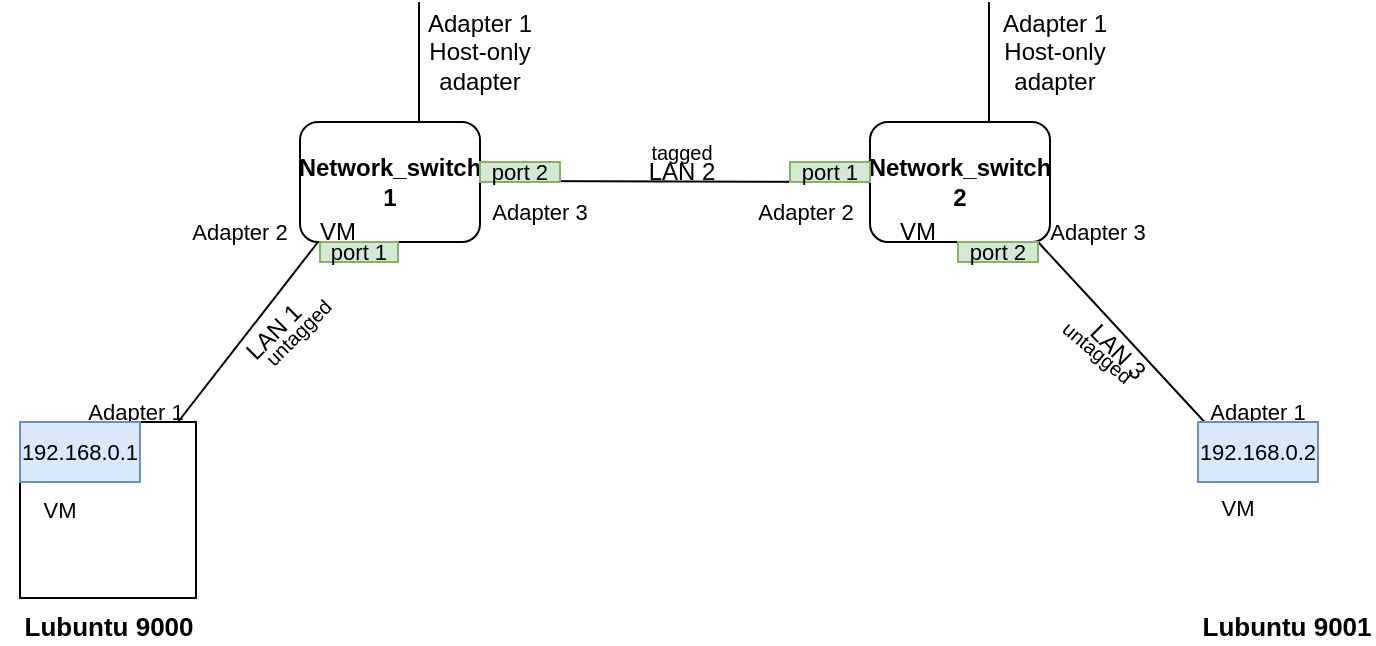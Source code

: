 <mxfile version="16.2.7" type="device"><diagram id="4Nt_yJJLfKvm1eDg9Hw0" name="Page-1"><mxGraphModel dx="780" dy="1104" grid="1" gridSize="10" guides="1" tooltips="1" connect="1" arrows="1" fold="1" page="1" pageScale="1" pageWidth="827" pageHeight="1169" math="0" shadow="0"><root><mxCell id="0"/><mxCell id="1" parent="0"/><mxCell id="U81fKq_Kq8_fleih-5JK-2" value="&lt;b&gt;Network_switch 1&lt;/b&gt;" style="rounded=1;whiteSpace=wrap;html=1;" vertex="1" parent="1"><mxGeometry x="241" y="280" width="90" height="60" as="geometry"/></mxCell><mxCell id="U81fKq_Kq8_fleih-5JK-3" value="" style="endArrow=none;html=1;rounded=0;entryX=0;entryY=0.5;entryDx=0;entryDy=0;" edge="1" parent="1" target="U81fKq_Kq8_fleih-5JK-12"><mxGeometry width="50" height="50" relative="1" as="geometry"><mxPoint x="331" y="309.5" as="sourcePoint"/><mxPoint x="421" y="309.5" as="targetPoint"/></mxGeometry></mxCell><mxCell id="U81fKq_Kq8_fleih-5JK-4" value="" style="endArrow=none;html=1;rounded=0;" edge="1" parent="1"><mxGeometry width="50" height="50" relative="1" as="geometry"><mxPoint x="300.5" y="280" as="sourcePoint"/><mxPoint x="300.5" y="220" as="targetPoint"/></mxGeometry></mxCell><mxCell id="U81fKq_Kq8_fleih-5JK-6" value="Adapter 1&lt;br&gt;Host-only adapter" style="text;html=1;strokeColor=none;fillColor=none;align=center;verticalAlign=middle;whiteSpace=wrap;rounded=0;" vertex="1" parent="1"><mxGeometry x="301" y="230" width="60" height="30" as="geometry"/></mxCell><mxCell id="U81fKq_Kq8_fleih-5JK-7" value="Adapter 2" style="text;html=1;strokeColor=none;fillColor=none;align=center;verticalAlign=middle;whiteSpace=wrap;rounded=0;fontSize=11;" vertex="1" parent="1"><mxGeometry x="181" y="320" width="60" height="30" as="geometry"/></mxCell><mxCell id="U81fKq_Kq8_fleih-5JK-8" value="Adapter 3" style="text;html=1;strokeColor=none;fillColor=none;align=center;verticalAlign=middle;whiteSpace=wrap;rounded=0;fontSize=11;" vertex="1" parent="1"><mxGeometry x="331" y="310" width="60" height="30" as="geometry"/></mxCell><mxCell id="U81fKq_Kq8_fleih-5JK-11" value="Lubuntu 9000" style="shape=image;html=1;verticalAlign=top;verticalLabelPosition=bottom;labelBackgroundColor=#ffffff;imageAspect=0;aspect=fixed;image=https://cdn1.iconfinder.com/data/icons/100-basic-for-user-interface/32/29-Screen-128.png;fontStyle=1;fontSize=13;imageBorder=default;imageBackground=default;" vertex="1" parent="1"><mxGeometry x="101" y="430" width="88" height="88" as="geometry"/></mxCell><mxCell id="U81fKq_Kq8_fleih-5JK-12" value="&lt;b style=&quot;font-size: 12px;&quot;&gt;Network_switch 2&lt;/b&gt;" style="rounded=1;whiteSpace=wrap;html=1;fontSize=12;" vertex="1" parent="1"><mxGeometry x="526" y="280" width="90" height="60" as="geometry"/></mxCell><mxCell id="U81fKq_Kq8_fleih-5JK-13" value="" style="endArrow=none;html=1;rounded=0;" edge="1" parent="1" target="U81fKq_Kq8_fleih-5JK-31"><mxGeometry width="50" height="50" relative="1" as="geometry"><mxPoint x="610" y="340" as="sourcePoint"/><mxPoint x="680" y="440" as="targetPoint"/></mxGeometry></mxCell><mxCell id="U81fKq_Kq8_fleih-5JK-14" value="" style="endArrow=none;html=1;rounded=0;" edge="1" parent="1"><mxGeometry width="50" height="50" relative="1" as="geometry"><mxPoint x="585.5" y="280" as="sourcePoint"/><mxPoint x="585.5" y="220" as="targetPoint"/></mxGeometry></mxCell><mxCell id="U81fKq_Kq8_fleih-5JK-16" value="Adapter 1&lt;br&gt;Host-only adapter" style="text;html=1;strokeColor=none;fillColor=none;align=center;verticalAlign=middle;whiteSpace=wrap;rounded=0;" vertex="1" parent="1"><mxGeometry x="586" y="230" width="65" height="30" as="geometry"/></mxCell><mxCell id="U81fKq_Kq8_fleih-5JK-17" value="Adapter 2" style="text;html=1;strokeColor=none;fillColor=none;align=center;verticalAlign=middle;whiteSpace=wrap;rounded=0;fontSize=11;" vertex="1" parent="1"><mxGeometry x="462" y="310" width="64" height="30" as="geometry"/></mxCell><mxCell id="U81fKq_Kq8_fleih-5JK-18" value="Adapter 3" style="text;html=1;strokeColor=none;fillColor=none;align=center;verticalAlign=middle;whiteSpace=wrap;rounded=0;fontSize=11;" vertex="1" parent="1"><mxGeometry x="610" y="320" width="60" height="30" as="geometry"/></mxCell><mxCell id="U81fKq_Kq8_fleih-5JK-19" value="VM" style="text;html=1;strokeColor=none;fillColor=none;align=center;verticalAlign=middle;whiteSpace=wrap;rounded=0;" vertex="1" parent="1"><mxGeometry x="230" y="320" width="60" height="30" as="geometry"/></mxCell><mxCell id="U81fKq_Kq8_fleih-5JK-20" value="VM" style="text;html=1;strokeColor=none;fillColor=none;align=center;verticalAlign=middle;whiteSpace=wrap;rounded=0;" vertex="1" parent="1"><mxGeometry x="520" y="320" width="60" height="30" as="geometry"/></mxCell><mxCell id="U81fKq_Kq8_fleih-5JK-21" value="LAN 2" style="text;html=1;strokeColor=none;fillColor=none;align=center;verticalAlign=middle;whiteSpace=wrap;rounded=0;" vertex="1" parent="1"><mxGeometry x="402" y="290" width="60" height="30" as="geometry"/></mxCell><mxCell id="U81fKq_Kq8_fleih-5JK-24" value="" style="endArrow=none;html=1;rounded=0;fontSize=11;" edge="1" parent="1"><mxGeometry width="50" height="50" relative="1" as="geometry"><mxPoint x="180" y="430" as="sourcePoint"/><mxPoint x="250" y="340" as="targetPoint"/></mxGeometry></mxCell><mxCell id="U81fKq_Kq8_fleih-5JK-25" value="Adapter 1" style="text;html=1;strokeColor=none;fillColor=none;align=center;verticalAlign=middle;whiteSpace=wrap;rounded=0;fontSize=11;" vertex="1" parent="1"><mxGeometry x="129" y="410" width="60" height="30" as="geometry"/></mxCell><mxCell id="U81fKq_Kq8_fleih-5JK-26" value="VM" style="text;html=1;strokeColor=none;fillColor=none;align=center;verticalAlign=middle;whiteSpace=wrap;rounded=0;fontSize=11;" vertex="1" parent="1"><mxGeometry x="91" y="459" width="60" height="30" as="geometry"/></mxCell><mxCell id="U81fKq_Kq8_fleih-5JK-27" value="LAN 1" style="text;html=1;strokeColor=none;fillColor=none;align=center;verticalAlign=middle;whiteSpace=wrap;rounded=0;fontSize=12;rotation=-45;" vertex="1" parent="1"><mxGeometry x="198" y="370" width="60" height="30" as="geometry"/></mxCell><mxCell id="U81fKq_Kq8_fleih-5JK-31" value="Lubuntu 9001" style="shape=image;html=1;verticalAlign=top;verticalLabelPosition=bottom;labelBackgroundColor=#ffffff;imageAspect=0;aspect=fixed;image=https://cdn1.iconfinder.com/data/icons/100-basic-for-user-interface/32/29-Screen-128.png;fontStyle=1;fontSize=13;imageBackground=default;" vertex="1" parent="1"><mxGeometry x="690" y="430" width="88" height="88" as="geometry"/></mxCell><mxCell id="U81fKq_Kq8_fleih-5JK-32" value="Adapter 1" style="text;html=1;strokeColor=none;fillColor=none;align=center;verticalAlign=middle;whiteSpace=wrap;rounded=0;fontSize=11;" vertex="1" parent="1"><mxGeometry x="690" y="410" width="60" height="30" as="geometry"/></mxCell><mxCell id="U81fKq_Kq8_fleih-5JK-33" value="VM" style="text;html=1;strokeColor=none;fillColor=none;align=center;verticalAlign=middle;whiteSpace=wrap;rounded=0;fontSize=11;" vertex="1" parent="1"><mxGeometry x="680" y="458" width="60" height="30" as="geometry"/></mxCell><mxCell id="U81fKq_Kq8_fleih-5JK-34" value="LAN 3" style="text;html=1;strokeColor=none;fillColor=none;align=center;verticalAlign=middle;whiteSpace=wrap;rounded=0;fontSize=12;rotation=45;" vertex="1" parent="1"><mxGeometry x="620" y="380" width="60" height="30" as="geometry"/></mxCell><mxCell id="U81fKq_Kq8_fleih-5JK-37" value="port 1" style="text;html=1;strokeColor=#82b366;fillColor=#d5e8d4;align=center;verticalAlign=middle;whiteSpace=wrap;rounded=0;fontSize=11;" vertex="1" parent="1"><mxGeometry x="251" y="340" width="39" height="10" as="geometry"/></mxCell><mxCell id="U81fKq_Kq8_fleih-5JK-38" value="port 2" style="text;html=1;strokeColor=#82b366;fillColor=#d5e8d4;align=center;verticalAlign=middle;whiteSpace=wrap;rounded=0;fontSize=11;" vertex="1" parent="1"><mxGeometry x="331" y="300" width="40" height="10" as="geometry"/></mxCell><mxCell id="U81fKq_Kq8_fleih-5JK-39" value="port 1" style="text;html=1;strokeColor=#82b366;fillColor=#d5e8d4;align=center;verticalAlign=middle;whiteSpace=wrap;rounded=0;fontSize=11;" vertex="1" parent="1"><mxGeometry x="486" y="300" width="40" height="10" as="geometry"/></mxCell><mxCell id="U81fKq_Kq8_fleih-5JK-40" value="port 2" style="text;html=1;strokeColor=#82b366;fillColor=#d5e8d4;align=center;verticalAlign=middle;whiteSpace=wrap;rounded=0;fontSize=11;" vertex="1" parent="1"><mxGeometry x="570" y="340" width="40" height="10" as="geometry"/></mxCell><mxCell id="U81fKq_Kq8_fleih-5JK-41" value="192.168.0.1" style="text;html=1;strokeColor=#6c8ebf;fillColor=#dae8fc;align=center;verticalAlign=middle;whiteSpace=wrap;rounded=0;fontSize=11;" vertex="1" parent="1"><mxGeometry x="101" y="430" width="60" height="30" as="geometry"/></mxCell><mxCell id="U81fKq_Kq8_fleih-5JK-42" value="192.168.0.2" style="text;html=1;strokeColor=#6c8ebf;fillColor=#dae8fc;align=center;verticalAlign=middle;whiteSpace=wrap;rounded=0;fontSize=11;" vertex="1" parent="1"><mxGeometry x="690" y="430" width="60" height="30" as="geometry"/></mxCell><mxCell id="U81fKq_Kq8_fleih-5JK-43" value="untagged" style="text;html=1;strokeColor=none;fillColor=none;align=center;verticalAlign=middle;whiteSpace=wrap;rounded=0;fontSize=10;rotation=-45;" vertex="1" parent="1"><mxGeometry x="210" y="370" width="60" height="30" as="geometry"/></mxCell><mxCell id="U81fKq_Kq8_fleih-5JK-44" value="tagged" style="text;html=1;strokeColor=none;fillColor=none;align=center;verticalAlign=middle;whiteSpace=wrap;rounded=0;fontSize=10;rotation=0;" vertex="1" parent="1"><mxGeometry x="402" y="280" width="60" height="30" as="geometry"/></mxCell><mxCell id="U81fKq_Kq8_fleih-5JK-45" value="untagged" style="text;html=1;strokeColor=none;fillColor=none;align=center;verticalAlign=middle;whiteSpace=wrap;rounded=0;fontSize=10;rotation=40;" vertex="1" parent="1"><mxGeometry x="610" y="390" width="60" height="10" as="geometry"/></mxCell></root></mxGraphModel></diagram></mxfile>